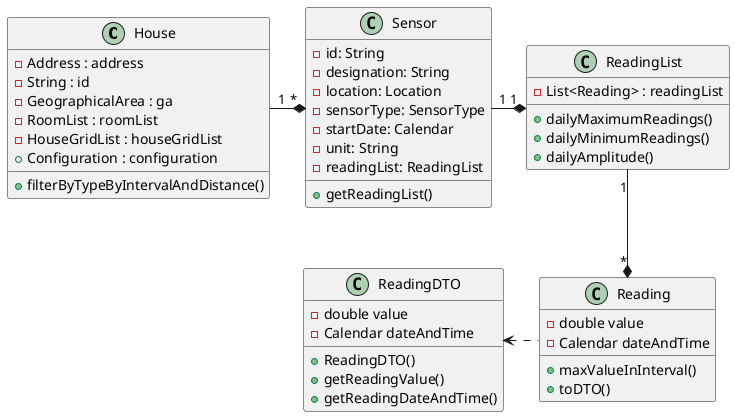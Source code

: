 @startuml
skinparam linetype ortho

class House {
- Address : address
- String : id
- GeographicalArea : ga
- RoomList : roomList
- HouseGridList : houseGridList
+ Configuration : configuration
+ filterByTypeByIntervalAndDistance()
 }

 class Sensor {
 - id: String
 - designation: String
 - location: Location
 - sensorType: SensorType
 - startDate: Calendar
 - unit: String
 - readingList: ReadingList
 + getReadingList()
 }

class ReadingList {
 - List<Reading> : readingList
 + dailyMaximumReadings()
 + dailyMinimumReadings()
 + dailyAmplitude()
 }

class Reading{
- double value
- Calendar dateAndTime
+ maxValueInInterval()
+ toDTO()
}

class ReadingDTO{
- double value
- Calendar dateAndTime
+ ReadingDTO()
+ getReadingValue()
+ getReadingDateAndTime()
}

House "1" -* "*" Sensor
Sensor "1" -* "1" ReadingList
ReadingList "1" --* "*" Reading
ReadingDTO <. Reading

@enduml